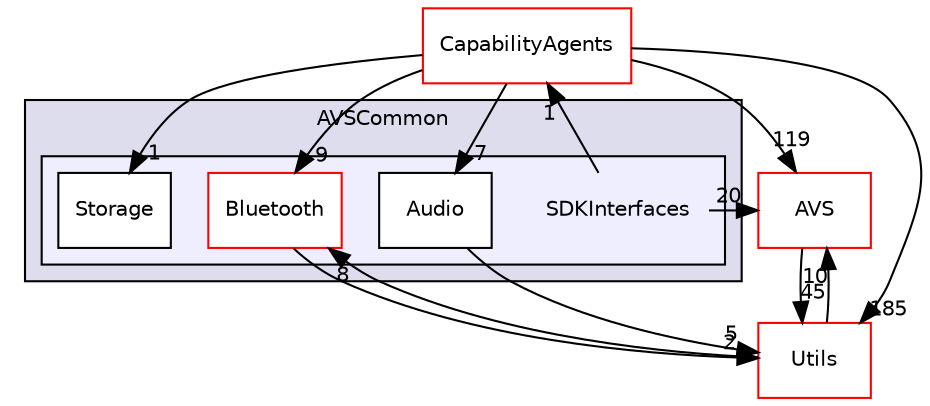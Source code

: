 digraph "/workplace/avs-device-sdk/AVSCommon/SDKInterfaces/include/AVSCommon/SDKInterfaces" {
  compound=true
  node [ fontsize="10", fontname="Helvetica"];
  edge [ labelfontsize="10", labelfontname="Helvetica"];
  subgraph clusterdir_5021e1325decff0a465f80b9ba997f55 {
    graph [ bgcolor="#ddddee", pencolor="black", label="AVSCommon" fontname="Helvetica", fontsize="10", URL="dir_5021e1325decff0a465f80b9ba997f55.html"]
  subgraph clusterdir_304e5c5f242f015339c8e1473ae913b8 {
    graph [ bgcolor="#eeeeff", pencolor="black", label="" URL="dir_304e5c5f242f015339c8e1473ae913b8.html"];
    dir_304e5c5f242f015339c8e1473ae913b8 [shape=plaintext label="SDKInterfaces"];
    dir_14dc454c65c959153e71a0c89341b1c0 [shape=box label="Audio" color="black" fillcolor="white" style="filled" URL="dir_14dc454c65c959153e71a0c89341b1c0.html"];
    dir_462e612fa0184ceceefcdcbebe6a7811 [shape=box label="Bluetooth" color="red" fillcolor="white" style="filled" URL="dir_462e612fa0184ceceefcdcbebe6a7811.html"];
    dir_8d505cd0becb9581d30286b41b942598 [shape=box label="Storage" color="black" fillcolor="white" style="filled" URL="dir_8d505cd0becb9581d30286b41b942598.html"];
  }
  }
  dir_7cf910bd1d7603f12ef47ff650cec893 [shape=box label="CapabilityAgents" fillcolor="white" style="filled" color="red" URL="dir_7cf910bd1d7603f12ef47ff650cec893.html"];
  dir_80711c2a226d5fced33fce22558d3784 [shape=box label="AVS" fillcolor="white" style="filled" color="red" URL="dir_80711c2a226d5fced33fce22558d3784.html"];
  dir_49dd3d9ac5586189aa170bac46425b9c [shape=box label="Utils" fillcolor="white" style="filled" color="red" URL="dir_49dd3d9ac5586189aa170bac46425b9c.html"];
  dir_14dc454c65c959153e71a0c89341b1c0->dir_49dd3d9ac5586189aa170bac46425b9c [headlabel="5", labeldistance=1.5 headhref="dir_000078_000066.html"];
  dir_7cf910bd1d7603f12ef47ff650cec893->dir_14dc454c65c959153e71a0c89341b1c0 [headlabel="7", labeldistance=1.5 headhref="dir_000054_000078.html"];
  dir_7cf910bd1d7603f12ef47ff650cec893->dir_462e612fa0184ceceefcdcbebe6a7811 [headlabel="9", labeldistance=1.5 headhref="dir_000054_000079.html"];
  dir_7cf910bd1d7603f12ef47ff650cec893->dir_80711c2a226d5fced33fce22558d3784 [headlabel="119", labeldistance=1.5 headhref="dir_000054_000048.html"];
  dir_7cf910bd1d7603f12ef47ff650cec893->dir_8d505cd0becb9581d30286b41b942598 [headlabel="1", labeldistance=1.5 headhref="dir_000054_000081.html"];
  dir_7cf910bd1d7603f12ef47ff650cec893->dir_49dd3d9ac5586189aa170bac46425b9c [headlabel="185", labeldistance=1.5 headhref="dir_000054_000066.html"];
  dir_304e5c5f242f015339c8e1473ae913b8->dir_7cf910bd1d7603f12ef47ff650cec893 [headlabel="1", labeldistance=1.5 headhref="dir_000077_000054.html"];
  dir_304e5c5f242f015339c8e1473ae913b8->dir_80711c2a226d5fced33fce22558d3784 [headlabel="20", labeldistance=1.5 headhref="dir_000077_000048.html"];
  dir_462e612fa0184ceceefcdcbebe6a7811->dir_49dd3d9ac5586189aa170bac46425b9c [headlabel="2", labeldistance=1.5 headhref="dir_000079_000066.html"];
  dir_80711c2a226d5fced33fce22558d3784->dir_49dd3d9ac5586189aa170bac46425b9c [headlabel="45", labeldistance=1.5 headhref="dir_000048_000066.html"];
  dir_49dd3d9ac5586189aa170bac46425b9c->dir_462e612fa0184ceceefcdcbebe6a7811 [headlabel="8", labeldistance=1.5 headhref="dir_000066_000079.html"];
  dir_49dd3d9ac5586189aa170bac46425b9c->dir_80711c2a226d5fced33fce22558d3784 [headlabel="10", labeldistance=1.5 headhref="dir_000066_000048.html"];
}

